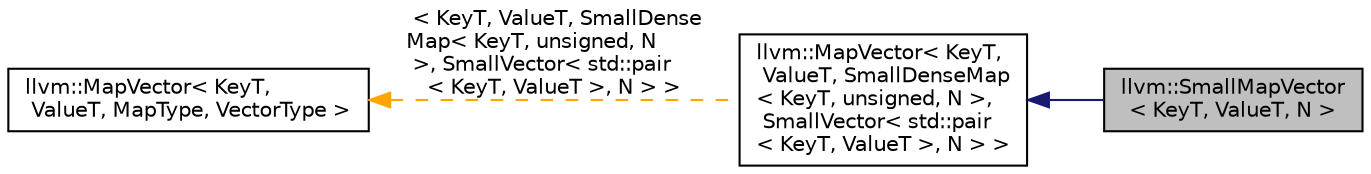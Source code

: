 digraph "llvm::SmallMapVector&lt; KeyT, ValueT, N &gt;"
{
 // LATEX_PDF_SIZE
  bgcolor="transparent";
  edge [fontname="Helvetica",fontsize="10",labelfontname="Helvetica",labelfontsize="10"];
  node [fontname="Helvetica",fontsize="10",shape="box"];
  rankdir="LR";
  Node1 [label="llvm::SmallMapVector\l\< KeyT, ValueT, N \>",height=0.2,width=0.4,color="black", fillcolor="grey75", style="filled", fontcolor="black",tooltip="A MapVector that performs no allocations if smaller than a certain size."];
  Node2 -> Node1 [dir="back",color="midnightblue",fontsize="10",style="solid",fontname="Helvetica"];
  Node2 [label="llvm::MapVector\< KeyT,\l ValueT, SmallDenseMap\l\< KeyT, unsigned, N \>,\l SmallVector\< std::pair\l\< KeyT, ValueT \>, N \> \>",height=0.2,width=0.4,color="black",URL="$classllvm_1_1MapVector.html",tooltip=" "];
  Node3 -> Node2 [dir="back",color="orange",fontsize="10",style="dashed",label=" \< KeyT, ValueT, SmallDense\lMap\< KeyT, unsigned, N\l \>, SmallVector\< std::pair\l\< KeyT, ValueT \>, N \> \>" ,fontname="Helvetica"];
  Node3 [label="llvm::MapVector\< KeyT,\l ValueT, MapType, VectorType \>",height=0.2,width=0.4,color="black",URL="$classllvm_1_1MapVector.html",tooltip="This class implements a map that also provides access to all stored values in a deterministic order."];
}
